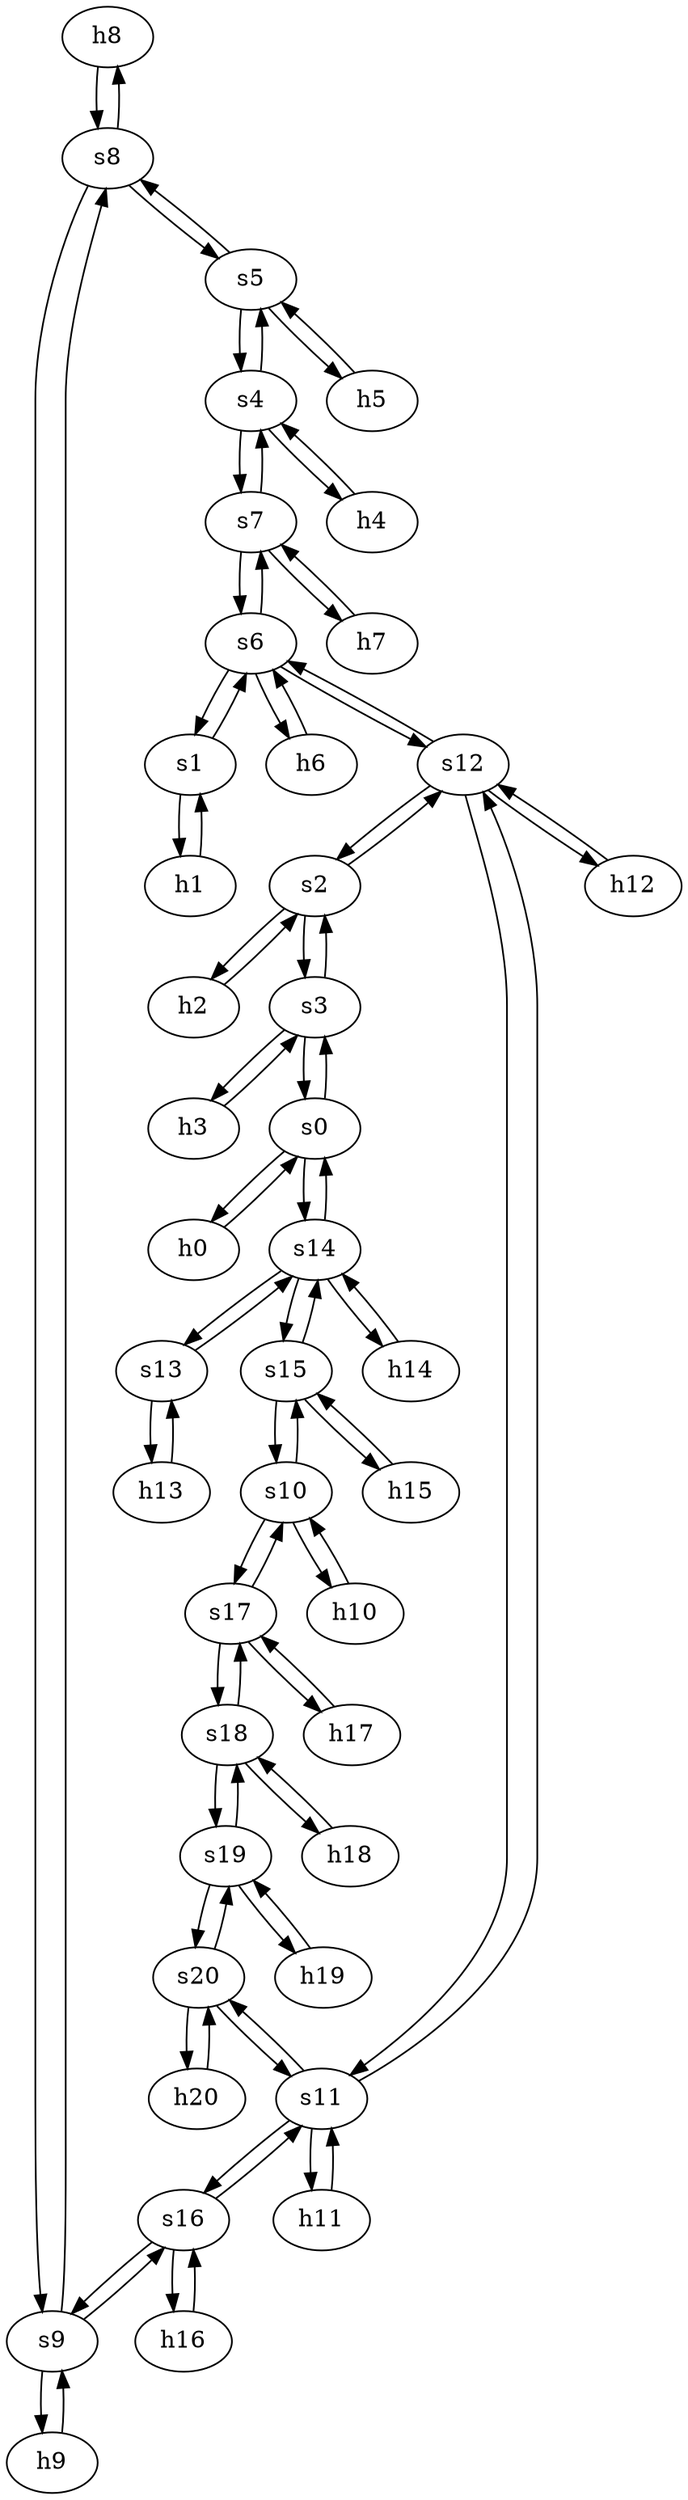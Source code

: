 strict digraph ATMnet {
	h8	 [ip="111.0.8.8",
		mac="00:00:00:00:8:8",
		type=host];
	s8	 [id=8,
		type=switch];
	h8 -> s8	 [capacity="1Gbps",
		cost=1,
		dst_port=1,
		src_port=1];
	h9	 [ip="111.0.9.9",
		mac="00:00:00:00:9:9",
		type=host];
	s9	 [id=9,
		type=switch];
	h9 -> s9	 [capacity="1Gbps",
		cost=1,
		dst_port=1,
		src_port=1];
	h2	 [ip="111.0.2.2",
		mac="00:00:00:00:2:2",
		type=host];
	s2	 [id=2,
		type=switch];
	h2 -> s2	 [capacity="1Gbps",
		cost=1,
		dst_port=1,
		src_port=1];
	h3	 [ip="111.0.3.3",
		mac="00:00:00:00:3:3",
		type=host];
	s3	 [id=3,
		type=switch];
	h3 -> s3	 [capacity="1Gbps",
		cost=1,
		dst_port=1,
		src_port=1];
	h0	 [ip="111.0.0.0",
		mac="00:00:00:00:0:0",
		type=host];
	s0	 [id=0,
		type=switch];
	h0 -> s0	 [capacity="1Gbps",
		cost=1,
		dst_port=1,
		src_port=1];
	h1	 [ip="111.0.1.1",
		mac="00:00:00:00:1:1",
		type=host];
	s1	 [id=1,
		type=switch];
	h1 -> s1	 [capacity="1Gbps",
		cost=1,
		dst_port=1,
		src_port=1];
	h6	 [ip="111.0.6.6",
		mac="00:00:00:00:6:6",
		type=host];
	s6	 [id=6,
		type=switch];
	h6 -> s6	 [capacity="1Gbps",
		cost=1,
		dst_port=1,
		src_port=1];
	h7	 [ip="111.0.7.7",
		mac="00:00:00:00:7:7",
		type=host];
	s7	 [id=7,
		type=switch];
	h7 -> s7	 [capacity="1Gbps",
		cost=1,
		dst_port=1,
		src_port=1];
	h4	 [ip="111.0.4.4",
		mac="00:00:00:00:4:4",
		type=host];
	s4	 [id=4,
		type=switch];
	h4 -> s4	 [capacity="1Gbps",
		cost=1,
		dst_port=1,
		src_port=1];
	h5	 [ip="111.0.5.5",
		mac="00:00:00:00:5:5",
		type=host];
	s5	 [id=5,
		type=switch];
	h5 -> s5	 [capacity="1Gbps",
		cost=1,
		dst_port=1,
		src_port=1];
	s9 -> h9	 [capacity="1Gbps",
		cost=1,
		dst_port=1,
		src_port=1];
	s9 -> s8	 [capacity="1Gbps",
		cost=1,
		dst_port=3,
		src_port=2];
	s16	 [id=16,
		type=switch];
	s9 -> s16	 [capacity="1Gbps",
		cost=1,
		dst_port=2,
		src_port=3];
	s8 -> s9	 [capacity="1Gbps",
		cost=1,
		dst_port=2,
		src_port=3];
	s8 -> h8	 [capacity="1Gbps",
		cost=1,
		dst_port=1,
		src_port=1];
	s8 -> s5	 [capacity="1Gbps",
		cost=1,
		dst_port=3,
		src_port=2];
	s3 -> h3	 [capacity="1Gbps",
		cost=1,
		dst_port=1,
		src_port=1];
	s3 -> s0	 [capacity="1Gbps",
		cost=1,
		dst_port=2,
		src_port=2];
	s3 -> s2	 [capacity="1Gbps",
		cost=1,
		dst_port=2,
		src_port=3];
	s2 -> s3	 [capacity="1Gbps",
		cost=1,
		dst_port=3,
		src_port=2];
	s2 -> h2	 [capacity="1Gbps",
		cost=1,
		dst_port=1,
		src_port=1];
	s12	 [id=12,
		type=switch];
	s2 -> s12	 [capacity="1Gbps",
		cost=1,
		dst_port=2,
		src_port=3];
	s1 -> s6	 [capacity="1Gbps",
		cost=1,
		dst_port=2,
		src_port=2];
	s1 -> h1	 [capacity="1Gbps",
		cost=1,
		dst_port=1,
		src_port=1];
	s0 -> h0	 [capacity="1Gbps",
		cost=1,
		dst_port=1,
		src_port=1];
	s0 -> s3	 [capacity="1Gbps",
		cost=1,
		dst_port=2,
		src_port=2];
	s14	 [id=14,
		type=switch];
	s0 -> s14	 [capacity="1Gbps",
		cost=1,
		dst_port=2,
		src_port=3];
	s7 -> s6	 [capacity="1Gbps",
		cost=1,
		dst_port=4,
		src_port=3];
	s7 -> h7	 [capacity="1Gbps",
		cost=1,
		dst_port=1,
		src_port=1];
	s7 -> s4	 [capacity="1Gbps",
		cost=1,
		dst_port=3,
		src_port=2];
	s6 -> s7	 [capacity="1Gbps",
		cost=1,
		dst_port=3,
		src_port=4];
	s6 -> s1	 [capacity="1Gbps",
		cost=1,
		dst_port=2,
		src_port=2];
	s6 -> s12	 [capacity="1Gbps",
		cost=1,
		dst_port=3,
		src_port=3];
	s6 -> h6	 [capacity="1Gbps",
		cost=1,
		dst_port=1,
		src_port=1];
	s5 -> s4	 [capacity="1Gbps",
		cost=1,
		dst_port=2,
		src_port=2];
	s5 -> h5	 [capacity="1Gbps",
		cost=1,
		dst_port=1,
		src_port=1];
	s5 -> s8	 [capacity="1Gbps",
		cost=1,
		dst_port=2,
		src_port=3];
	s4 -> s7	 [capacity="1Gbps",
		cost=1,
		dst_port=2,
		src_port=3];
	s4 -> s5	 [capacity="1Gbps",
		cost=1,
		dst_port=2,
		src_port=2];
	s4 -> h4	 [capacity="1Gbps",
		cost=1,
		dst_port=1,
		src_port=1];
	h20	 [ip="111.0.20.20",
		mac="00:00:00:00:20:20",
		type=host];
	s20	 [id=20,
		type=switch];
	h20 -> s20	 [capacity="1Gbps",
		cost=1,
		dst_port=1,
		src_port=1];
	s19	 [id=19,
		type=switch];
	s18	 [id=18,
		type=switch];
	s19 -> s18	 [capacity="1Gbps",
		cost=1,
		dst_port=3,
		src_port=2];
	h19	 [ip="111.0.19.19",
		mac="00:00:00:00:19:19",
		type=host];
	s19 -> h19	 [capacity="1Gbps",
		cost=1,
		dst_port=1,
		src_port=1];
	s19 -> s20	 [capacity="1Gbps",
		cost=1,
		dst_port=3,
		src_port=3];
	s17	 [id=17,
		type=switch];
	s18 -> s17	 [capacity="1Gbps",
		cost=1,
		dst_port=3,
		src_port=2];
	s18 -> s19	 [capacity="1Gbps",
		cost=1,
		dst_port=2,
		src_port=3];
	h18	 [ip="111.0.18.18",
		mac="00:00:00:00:18:18",
		type=host];
	s18 -> h18	 [capacity="1Gbps",
		cost=1,
		dst_port=1,
		src_port=1];
	s13	 [id=13,
		type=switch];
	h13	 [ip="111.0.13.13",
		mac="00:00:00:00:13:13",
		type=host];
	s13 -> h13	 [capacity="1Gbps",
		cost=1,
		dst_port=1,
		src_port=1];
	s13 -> s14	 [capacity="1Gbps",
		cost=1,
		dst_port=3,
		src_port=2];
	s12 -> s6	 [capacity="1Gbps",
		cost=1,
		dst_port=3,
		src_port=3];
	s11	 [id=11,
		type=switch];
	s12 -> s11	 [capacity="1Gbps",
		cost=1,
		dst_port=3,
		src_port=4];
	h12	 [ip="111.0.12.12",
		mac="00:00:00:00:12:12",
		type=host];
	s12 -> h12	 [capacity="1Gbps",
		cost=1,
		dst_port=1,
		src_port=1];
	s12 -> s2	 [capacity="1Gbps",
		cost=1,
		dst_port=3,
		src_port=2];
	h11	 [ip="111.0.11.11",
		mac="00:00:00:00:11:11",
		type=host];
	s11 -> h11	 [capacity="1Gbps",
		cost=1,
		dst_port=1,
		src_port=1];
	s11 -> s12	 [capacity="1Gbps",
		cost=1,
		dst_port=4,
		src_port=3];
	s11 -> s20	 [capacity="1Gbps",
		cost=1,
		dst_port=2,
		src_port=4];
	s11 -> s16	 [capacity="1Gbps",
		cost=1,
		dst_port=3,
		src_port=2];
	s10	 [id=10,
		type=switch];
	s10 -> s17	 [capacity="1Gbps",
		cost=1,
		dst_port=2,
		src_port=2];
	s15	 [id=15,
		type=switch];
	s10 -> s15	 [capacity="1Gbps",
		cost=1,
		dst_port=2,
		src_port=3];
	h10	 [ip="111.0.10.10",
		mac="00:00:00:00:10:10",
		type=host];
	s10 -> h10	 [capacity="1Gbps",
		cost=1,
		dst_port=1,
		src_port=1];
	h17	 [ip="111.0.17.17",
		mac="00:00:00:00:17:17",
		type=host];
	s17 -> h17	 [capacity="1Gbps",
		cost=1,
		dst_port=1,
		src_port=1];
	s17 -> s18	 [capacity="1Gbps",
		cost=1,
		dst_port=2,
		src_port=3];
	s17 -> s10	 [capacity="1Gbps",
		cost=1,
		dst_port=2,
		src_port=2];
	s16 -> s9	 [capacity="1Gbps",
		cost=1,
		dst_port=3,
		src_port=2];
	s16 -> s11	 [capacity="1Gbps",
		cost=1,
		dst_port=2,
		src_port=3];
	h16	 [ip="111.0.16.16",
		mac="00:00:00:00:16:16",
		type=host];
	s16 -> h16	 [capacity="1Gbps",
		cost=1,
		dst_port=1,
		src_port=1];
	h15	 [ip="111.0.15.15",
		mac="00:00:00:00:15:15",
		type=host];
	s15 -> h15	 [capacity="1Gbps",
		cost=1,
		dst_port=1,
		src_port=1];
	s15 -> s10	 [capacity="1Gbps",
		cost=1,
		dst_port=3,
		src_port=2];
	s15 -> s14	 [capacity="1Gbps",
		cost=1,
		dst_port=4,
		src_port=3];
	h14	 [ip="111.0.14.14",
		mac="00:00:00:00:14:14",
		type=host];
	s14 -> h14	 [capacity="1Gbps",
		cost=1,
		dst_port=1,
		src_port=1];
	s14 -> s13	 [capacity="1Gbps",
		cost=1,
		dst_port=2,
		src_port=3];
	s14 -> s15	 [capacity="1Gbps",
		cost=1,
		dst_port=3,
		src_port=4];
	s14 -> s0	 [capacity="1Gbps",
		cost=1,
		dst_port=3,
		src_port=2];
	h18 -> s18	 [capacity="1Gbps",
		cost=1,
		dst_port=1,
		src_port=1];
	h19 -> s19	 [capacity="1Gbps",
		cost=1,
		dst_port=1,
		src_port=1];
	h10 -> s10	 [capacity="1Gbps",
		cost=1,
		dst_port=1,
		src_port=1];
	h11 -> s11	 [capacity="1Gbps",
		cost=1,
		dst_port=1,
		src_port=1];
	h12 -> s12	 [capacity="1Gbps",
		cost=1,
		dst_port=1,
		src_port=1];
	h13 -> s13	 [capacity="1Gbps",
		cost=1,
		dst_port=1,
		src_port=1];
	h14 -> s14	 [capacity="1Gbps",
		cost=1,
		dst_port=1,
		src_port=1];
	h15 -> s15	 [capacity="1Gbps",
		cost=1,
		dst_port=1,
		src_port=1];
	h16 -> s16	 [capacity="1Gbps",
		cost=1,
		dst_port=1,
		src_port=1];
	h17 -> s17	 [capacity="1Gbps",
		cost=1,
		dst_port=1,
		src_port=1];
	s20 -> h20	 [capacity="1Gbps",
		cost=1,
		dst_port=1,
		src_port=1];
	s20 -> s11	 [capacity="1Gbps",
		cost=1,
		dst_port=4,
		src_port=2];
	s20 -> s19	 [capacity="1Gbps",
		cost=1,
		dst_port=3,
		src_port=3];
}
